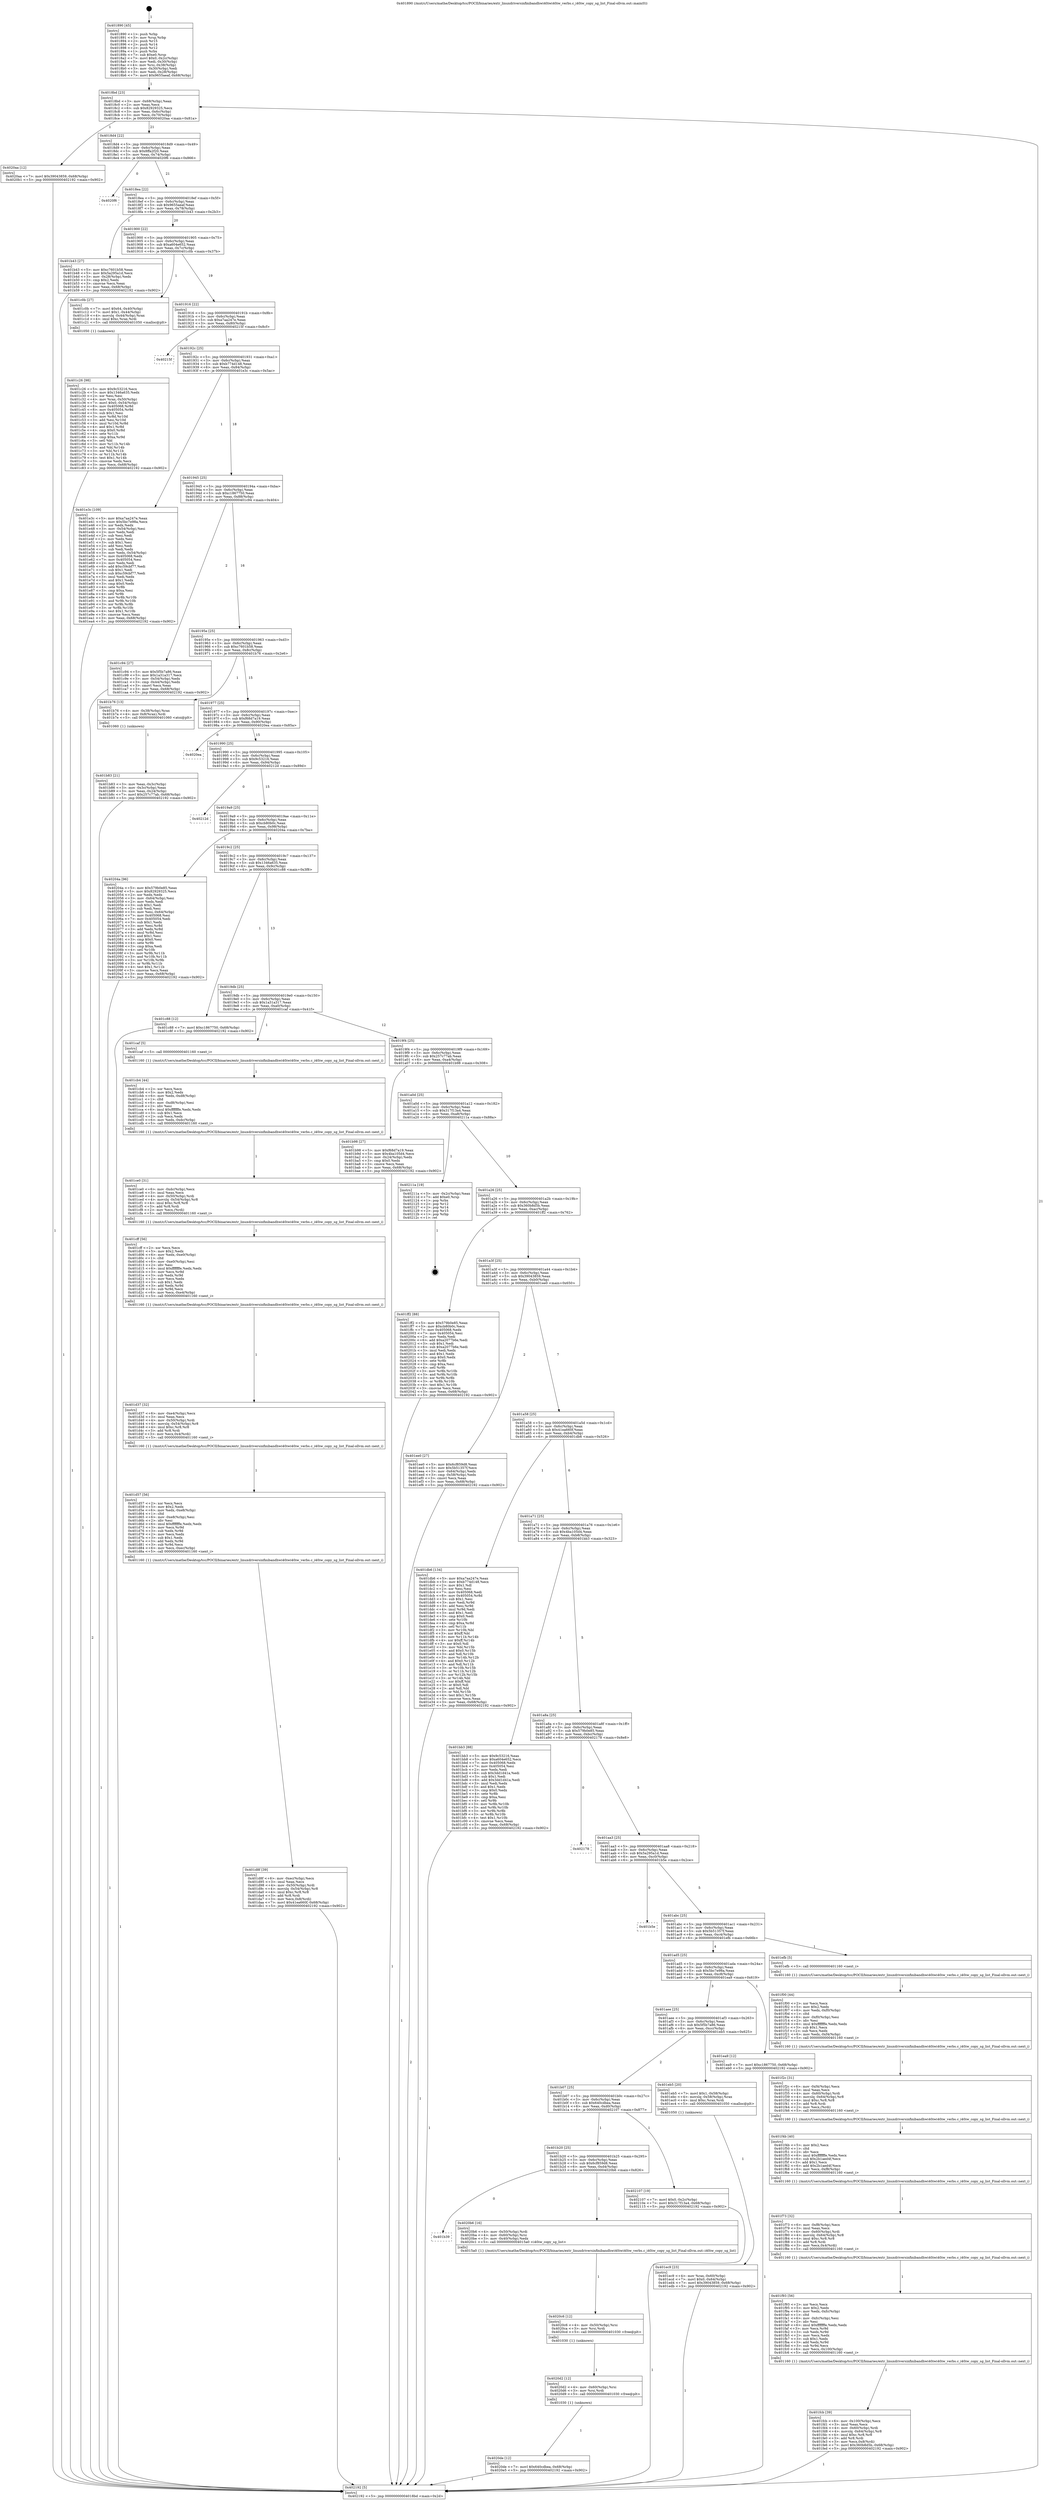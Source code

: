 digraph "0x401890" {
  label = "0x401890 (/mnt/c/Users/mathe/Desktop/tcc/POCII/binaries/extr_linuxdriversinfinibandhwi40iwi40iw_verbs.c_i40iw_copy_sg_list_Final-ollvm.out::main(0))"
  labelloc = "t"
  node[shape=record]

  Entry [label="",width=0.3,height=0.3,shape=circle,fillcolor=black,style=filled]
  "0x4018bd" [label="{
     0x4018bd [23]\l
     | [instrs]\l
     &nbsp;&nbsp;0x4018bd \<+3\>: mov -0x68(%rbp),%eax\l
     &nbsp;&nbsp;0x4018c0 \<+2\>: mov %eax,%ecx\l
     &nbsp;&nbsp;0x4018c2 \<+6\>: sub $0x82929325,%ecx\l
     &nbsp;&nbsp;0x4018c8 \<+3\>: mov %eax,-0x6c(%rbp)\l
     &nbsp;&nbsp;0x4018cb \<+3\>: mov %ecx,-0x70(%rbp)\l
     &nbsp;&nbsp;0x4018ce \<+6\>: je 00000000004020aa \<main+0x81a\>\l
  }"]
  "0x4020aa" [label="{
     0x4020aa [12]\l
     | [instrs]\l
     &nbsp;&nbsp;0x4020aa \<+7\>: movl $0x39043859,-0x68(%rbp)\l
     &nbsp;&nbsp;0x4020b1 \<+5\>: jmp 0000000000402192 \<main+0x902\>\l
  }"]
  "0x4018d4" [label="{
     0x4018d4 [22]\l
     | [instrs]\l
     &nbsp;&nbsp;0x4018d4 \<+5\>: jmp 00000000004018d9 \<main+0x49\>\l
     &nbsp;&nbsp;0x4018d9 \<+3\>: mov -0x6c(%rbp),%eax\l
     &nbsp;&nbsp;0x4018dc \<+5\>: sub $0x8ffa2f20,%eax\l
     &nbsp;&nbsp;0x4018e1 \<+3\>: mov %eax,-0x74(%rbp)\l
     &nbsp;&nbsp;0x4018e4 \<+6\>: je 00000000004020f6 \<main+0x866\>\l
  }"]
  Exit [label="",width=0.3,height=0.3,shape=circle,fillcolor=black,style=filled,peripheries=2]
  "0x4020f6" [label="{
     0x4020f6\l
  }", style=dashed]
  "0x4018ea" [label="{
     0x4018ea [22]\l
     | [instrs]\l
     &nbsp;&nbsp;0x4018ea \<+5\>: jmp 00000000004018ef \<main+0x5f\>\l
     &nbsp;&nbsp;0x4018ef \<+3\>: mov -0x6c(%rbp),%eax\l
     &nbsp;&nbsp;0x4018f2 \<+5\>: sub $0x9655aeaf,%eax\l
     &nbsp;&nbsp;0x4018f7 \<+3\>: mov %eax,-0x78(%rbp)\l
     &nbsp;&nbsp;0x4018fa \<+6\>: je 0000000000401b43 \<main+0x2b3\>\l
  }"]
  "0x4020de" [label="{
     0x4020de [12]\l
     | [instrs]\l
     &nbsp;&nbsp;0x4020de \<+7\>: movl $0x640cdbea,-0x68(%rbp)\l
     &nbsp;&nbsp;0x4020e5 \<+5\>: jmp 0000000000402192 \<main+0x902\>\l
  }"]
  "0x401b43" [label="{
     0x401b43 [27]\l
     | [instrs]\l
     &nbsp;&nbsp;0x401b43 \<+5\>: mov $0xc7601b58,%eax\l
     &nbsp;&nbsp;0x401b48 \<+5\>: mov $0x5a295a1d,%ecx\l
     &nbsp;&nbsp;0x401b4d \<+3\>: mov -0x28(%rbp),%edx\l
     &nbsp;&nbsp;0x401b50 \<+3\>: cmp $0x2,%edx\l
     &nbsp;&nbsp;0x401b53 \<+3\>: cmovne %ecx,%eax\l
     &nbsp;&nbsp;0x401b56 \<+3\>: mov %eax,-0x68(%rbp)\l
     &nbsp;&nbsp;0x401b59 \<+5\>: jmp 0000000000402192 \<main+0x902\>\l
  }"]
  "0x401900" [label="{
     0x401900 [22]\l
     | [instrs]\l
     &nbsp;&nbsp;0x401900 \<+5\>: jmp 0000000000401905 \<main+0x75\>\l
     &nbsp;&nbsp;0x401905 \<+3\>: mov -0x6c(%rbp),%eax\l
     &nbsp;&nbsp;0x401908 \<+5\>: sub $0xa604e652,%eax\l
     &nbsp;&nbsp;0x40190d \<+3\>: mov %eax,-0x7c(%rbp)\l
     &nbsp;&nbsp;0x401910 \<+6\>: je 0000000000401c0b \<main+0x37b\>\l
  }"]
  "0x402192" [label="{
     0x402192 [5]\l
     | [instrs]\l
     &nbsp;&nbsp;0x402192 \<+5\>: jmp 00000000004018bd \<main+0x2d\>\l
  }"]
  "0x401890" [label="{
     0x401890 [45]\l
     | [instrs]\l
     &nbsp;&nbsp;0x401890 \<+1\>: push %rbp\l
     &nbsp;&nbsp;0x401891 \<+3\>: mov %rsp,%rbp\l
     &nbsp;&nbsp;0x401894 \<+2\>: push %r15\l
     &nbsp;&nbsp;0x401896 \<+2\>: push %r14\l
     &nbsp;&nbsp;0x401898 \<+2\>: push %r12\l
     &nbsp;&nbsp;0x40189a \<+1\>: push %rbx\l
     &nbsp;&nbsp;0x40189b \<+7\>: sub $0xe0,%rsp\l
     &nbsp;&nbsp;0x4018a2 \<+7\>: movl $0x0,-0x2c(%rbp)\l
     &nbsp;&nbsp;0x4018a9 \<+3\>: mov %edi,-0x30(%rbp)\l
     &nbsp;&nbsp;0x4018ac \<+4\>: mov %rsi,-0x38(%rbp)\l
     &nbsp;&nbsp;0x4018b0 \<+3\>: mov -0x30(%rbp),%edi\l
     &nbsp;&nbsp;0x4018b3 \<+3\>: mov %edi,-0x28(%rbp)\l
     &nbsp;&nbsp;0x4018b6 \<+7\>: movl $0x9655aeaf,-0x68(%rbp)\l
  }"]
  "0x4020d2" [label="{
     0x4020d2 [12]\l
     | [instrs]\l
     &nbsp;&nbsp;0x4020d2 \<+4\>: mov -0x60(%rbp),%rsi\l
     &nbsp;&nbsp;0x4020d6 \<+3\>: mov %rsi,%rdi\l
     &nbsp;&nbsp;0x4020d9 \<+5\>: call 0000000000401030 \<free@plt\>\l
     | [calls]\l
     &nbsp;&nbsp;0x401030 \{1\} (unknown)\l
  }"]
  "0x401c0b" [label="{
     0x401c0b [27]\l
     | [instrs]\l
     &nbsp;&nbsp;0x401c0b \<+7\>: movl $0x64,-0x40(%rbp)\l
     &nbsp;&nbsp;0x401c12 \<+7\>: movl $0x1,-0x44(%rbp)\l
     &nbsp;&nbsp;0x401c19 \<+4\>: movslq -0x44(%rbp),%rax\l
     &nbsp;&nbsp;0x401c1d \<+4\>: imul $0xc,%rax,%rdi\l
     &nbsp;&nbsp;0x401c21 \<+5\>: call 0000000000401050 \<malloc@plt\>\l
     | [calls]\l
     &nbsp;&nbsp;0x401050 \{1\} (unknown)\l
  }"]
  "0x401916" [label="{
     0x401916 [22]\l
     | [instrs]\l
     &nbsp;&nbsp;0x401916 \<+5\>: jmp 000000000040191b \<main+0x8b\>\l
     &nbsp;&nbsp;0x40191b \<+3\>: mov -0x6c(%rbp),%eax\l
     &nbsp;&nbsp;0x40191e \<+5\>: sub $0xa7aa247e,%eax\l
     &nbsp;&nbsp;0x401923 \<+3\>: mov %eax,-0x80(%rbp)\l
     &nbsp;&nbsp;0x401926 \<+6\>: je 000000000040215f \<main+0x8cf\>\l
  }"]
  "0x4020c6" [label="{
     0x4020c6 [12]\l
     | [instrs]\l
     &nbsp;&nbsp;0x4020c6 \<+4\>: mov -0x50(%rbp),%rsi\l
     &nbsp;&nbsp;0x4020ca \<+3\>: mov %rsi,%rdi\l
     &nbsp;&nbsp;0x4020cd \<+5\>: call 0000000000401030 \<free@plt\>\l
     | [calls]\l
     &nbsp;&nbsp;0x401030 \{1\} (unknown)\l
  }"]
  "0x40215f" [label="{
     0x40215f\l
  }", style=dashed]
  "0x40192c" [label="{
     0x40192c [25]\l
     | [instrs]\l
     &nbsp;&nbsp;0x40192c \<+5\>: jmp 0000000000401931 \<main+0xa1\>\l
     &nbsp;&nbsp;0x401931 \<+3\>: mov -0x6c(%rbp),%eax\l
     &nbsp;&nbsp;0x401934 \<+5\>: sub $0xb774d148,%eax\l
     &nbsp;&nbsp;0x401939 \<+6\>: mov %eax,-0x84(%rbp)\l
     &nbsp;&nbsp;0x40193f \<+6\>: je 0000000000401e3c \<main+0x5ac\>\l
  }"]
  "0x401b39" [label="{
     0x401b39\l
  }", style=dashed]
  "0x401e3c" [label="{
     0x401e3c [109]\l
     | [instrs]\l
     &nbsp;&nbsp;0x401e3c \<+5\>: mov $0xa7aa247e,%eax\l
     &nbsp;&nbsp;0x401e41 \<+5\>: mov $0x5bc7e98a,%ecx\l
     &nbsp;&nbsp;0x401e46 \<+2\>: xor %edx,%edx\l
     &nbsp;&nbsp;0x401e48 \<+3\>: mov -0x54(%rbp),%esi\l
     &nbsp;&nbsp;0x401e4b \<+2\>: mov %edx,%edi\l
     &nbsp;&nbsp;0x401e4d \<+2\>: sub %esi,%edi\l
     &nbsp;&nbsp;0x401e4f \<+2\>: mov %edx,%esi\l
     &nbsp;&nbsp;0x401e51 \<+3\>: sub $0x1,%esi\l
     &nbsp;&nbsp;0x401e54 \<+2\>: add %esi,%edi\l
     &nbsp;&nbsp;0x401e56 \<+2\>: sub %edi,%edx\l
     &nbsp;&nbsp;0x401e58 \<+3\>: mov %edx,-0x54(%rbp)\l
     &nbsp;&nbsp;0x401e5b \<+7\>: mov 0x405068,%edx\l
     &nbsp;&nbsp;0x401e62 \<+7\>: mov 0x405054,%esi\l
     &nbsp;&nbsp;0x401e69 \<+2\>: mov %edx,%edi\l
     &nbsp;&nbsp;0x401e6b \<+6\>: add $0xc59cbf77,%edi\l
     &nbsp;&nbsp;0x401e71 \<+3\>: sub $0x1,%edi\l
     &nbsp;&nbsp;0x401e74 \<+6\>: sub $0xc59cbf77,%edi\l
     &nbsp;&nbsp;0x401e7a \<+3\>: imul %edi,%edx\l
     &nbsp;&nbsp;0x401e7d \<+3\>: and $0x1,%edx\l
     &nbsp;&nbsp;0x401e80 \<+3\>: cmp $0x0,%edx\l
     &nbsp;&nbsp;0x401e83 \<+4\>: sete %r8b\l
     &nbsp;&nbsp;0x401e87 \<+3\>: cmp $0xa,%esi\l
     &nbsp;&nbsp;0x401e8a \<+4\>: setl %r9b\l
     &nbsp;&nbsp;0x401e8e \<+3\>: mov %r8b,%r10b\l
     &nbsp;&nbsp;0x401e91 \<+3\>: and %r9b,%r10b\l
     &nbsp;&nbsp;0x401e94 \<+3\>: xor %r9b,%r8b\l
     &nbsp;&nbsp;0x401e97 \<+3\>: or %r8b,%r10b\l
     &nbsp;&nbsp;0x401e9a \<+4\>: test $0x1,%r10b\l
     &nbsp;&nbsp;0x401e9e \<+3\>: cmovne %ecx,%eax\l
     &nbsp;&nbsp;0x401ea1 \<+3\>: mov %eax,-0x68(%rbp)\l
     &nbsp;&nbsp;0x401ea4 \<+5\>: jmp 0000000000402192 \<main+0x902\>\l
  }"]
  "0x401945" [label="{
     0x401945 [25]\l
     | [instrs]\l
     &nbsp;&nbsp;0x401945 \<+5\>: jmp 000000000040194a \<main+0xba\>\l
     &nbsp;&nbsp;0x40194a \<+3\>: mov -0x6c(%rbp),%eax\l
     &nbsp;&nbsp;0x40194d \<+5\>: sub $0xc1867750,%eax\l
     &nbsp;&nbsp;0x401952 \<+6\>: mov %eax,-0x88(%rbp)\l
     &nbsp;&nbsp;0x401958 \<+6\>: je 0000000000401c94 \<main+0x404\>\l
  }"]
  "0x4020b6" [label="{
     0x4020b6 [16]\l
     | [instrs]\l
     &nbsp;&nbsp;0x4020b6 \<+4\>: mov -0x50(%rbp),%rdi\l
     &nbsp;&nbsp;0x4020ba \<+4\>: mov -0x60(%rbp),%rsi\l
     &nbsp;&nbsp;0x4020be \<+3\>: mov -0x40(%rbp),%edx\l
     &nbsp;&nbsp;0x4020c1 \<+5\>: call 00000000004015a0 \<i40iw_copy_sg_list\>\l
     | [calls]\l
     &nbsp;&nbsp;0x4015a0 \{1\} (/mnt/c/Users/mathe/Desktop/tcc/POCII/binaries/extr_linuxdriversinfinibandhwi40iwi40iw_verbs.c_i40iw_copy_sg_list_Final-ollvm.out::i40iw_copy_sg_list)\l
  }"]
  "0x401c94" [label="{
     0x401c94 [27]\l
     | [instrs]\l
     &nbsp;&nbsp;0x401c94 \<+5\>: mov $0x5f5b7a86,%eax\l
     &nbsp;&nbsp;0x401c99 \<+5\>: mov $0x1a31a317,%ecx\l
     &nbsp;&nbsp;0x401c9e \<+3\>: mov -0x54(%rbp),%edx\l
     &nbsp;&nbsp;0x401ca1 \<+3\>: cmp -0x44(%rbp),%edx\l
     &nbsp;&nbsp;0x401ca4 \<+3\>: cmovl %ecx,%eax\l
     &nbsp;&nbsp;0x401ca7 \<+3\>: mov %eax,-0x68(%rbp)\l
     &nbsp;&nbsp;0x401caa \<+5\>: jmp 0000000000402192 \<main+0x902\>\l
  }"]
  "0x40195e" [label="{
     0x40195e [25]\l
     | [instrs]\l
     &nbsp;&nbsp;0x40195e \<+5\>: jmp 0000000000401963 \<main+0xd3\>\l
     &nbsp;&nbsp;0x401963 \<+3\>: mov -0x6c(%rbp),%eax\l
     &nbsp;&nbsp;0x401966 \<+5\>: sub $0xc7601b58,%eax\l
     &nbsp;&nbsp;0x40196b \<+6\>: mov %eax,-0x8c(%rbp)\l
     &nbsp;&nbsp;0x401971 \<+6\>: je 0000000000401b76 \<main+0x2e6\>\l
  }"]
  "0x401b20" [label="{
     0x401b20 [25]\l
     | [instrs]\l
     &nbsp;&nbsp;0x401b20 \<+5\>: jmp 0000000000401b25 \<main+0x295\>\l
     &nbsp;&nbsp;0x401b25 \<+3\>: mov -0x6c(%rbp),%eax\l
     &nbsp;&nbsp;0x401b28 \<+5\>: sub $0x6cf859d8,%eax\l
     &nbsp;&nbsp;0x401b2d \<+6\>: mov %eax,-0xd4(%rbp)\l
     &nbsp;&nbsp;0x401b33 \<+6\>: je 00000000004020b6 \<main+0x826\>\l
  }"]
  "0x401b76" [label="{
     0x401b76 [13]\l
     | [instrs]\l
     &nbsp;&nbsp;0x401b76 \<+4\>: mov -0x38(%rbp),%rax\l
     &nbsp;&nbsp;0x401b7a \<+4\>: mov 0x8(%rax),%rdi\l
     &nbsp;&nbsp;0x401b7e \<+5\>: call 0000000000401060 \<atoi@plt\>\l
     | [calls]\l
     &nbsp;&nbsp;0x401060 \{1\} (unknown)\l
  }"]
  "0x401977" [label="{
     0x401977 [25]\l
     | [instrs]\l
     &nbsp;&nbsp;0x401977 \<+5\>: jmp 000000000040197c \<main+0xec\>\l
     &nbsp;&nbsp;0x40197c \<+3\>: mov -0x6c(%rbp),%eax\l
     &nbsp;&nbsp;0x40197f \<+5\>: sub $0xf68d7a19,%eax\l
     &nbsp;&nbsp;0x401984 \<+6\>: mov %eax,-0x90(%rbp)\l
     &nbsp;&nbsp;0x40198a \<+6\>: je 00000000004020ea \<main+0x85a\>\l
  }"]
  "0x401b83" [label="{
     0x401b83 [21]\l
     | [instrs]\l
     &nbsp;&nbsp;0x401b83 \<+3\>: mov %eax,-0x3c(%rbp)\l
     &nbsp;&nbsp;0x401b86 \<+3\>: mov -0x3c(%rbp),%eax\l
     &nbsp;&nbsp;0x401b89 \<+3\>: mov %eax,-0x24(%rbp)\l
     &nbsp;&nbsp;0x401b8c \<+7\>: movl $0x257c77ab,-0x68(%rbp)\l
     &nbsp;&nbsp;0x401b93 \<+5\>: jmp 0000000000402192 \<main+0x902\>\l
  }"]
  "0x402107" [label="{
     0x402107 [19]\l
     | [instrs]\l
     &nbsp;&nbsp;0x402107 \<+7\>: movl $0x0,-0x2c(%rbp)\l
     &nbsp;&nbsp;0x40210e \<+7\>: movl $0x317f13a4,-0x68(%rbp)\l
     &nbsp;&nbsp;0x402115 \<+5\>: jmp 0000000000402192 \<main+0x902\>\l
  }"]
  "0x4020ea" [label="{
     0x4020ea\l
  }", style=dashed]
  "0x401990" [label="{
     0x401990 [25]\l
     | [instrs]\l
     &nbsp;&nbsp;0x401990 \<+5\>: jmp 0000000000401995 \<main+0x105\>\l
     &nbsp;&nbsp;0x401995 \<+3\>: mov -0x6c(%rbp),%eax\l
     &nbsp;&nbsp;0x401998 \<+5\>: sub $0x9c53216,%eax\l
     &nbsp;&nbsp;0x40199d \<+6\>: mov %eax,-0x94(%rbp)\l
     &nbsp;&nbsp;0x4019a3 \<+6\>: je 000000000040212d \<main+0x89d\>\l
  }"]
  "0x401fcb" [label="{
     0x401fcb [39]\l
     | [instrs]\l
     &nbsp;&nbsp;0x401fcb \<+6\>: mov -0x100(%rbp),%ecx\l
     &nbsp;&nbsp;0x401fd1 \<+3\>: imul %eax,%ecx\l
     &nbsp;&nbsp;0x401fd4 \<+4\>: mov -0x60(%rbp),%rdi\l
     &nbsp;&nbsp;0x401fd8 \<+4\>: movslq -0x64(%rbp),%r8\l
     &nbsp;&nbsp;0x401fdc \<+4\>: imul $0xc,%r8,%r8\l
     &nbsp;&nbsp;0x401fe0 \<+3\>: add %r8,%rdi\l
     &nbsp;&nbsp;0x401fe3 \<+3\>: mov %ecx,0x8(%rdi)\l
     &nbsp;&nbsp;0x401fe6 \<+7\>: movl $0x360b8d5b,-0x68(%rbp)\l
     &nbsp;&nbsp;0x401fed \<+5\>: jmp 0000000000402192 \<main+0x902\>\l
  }"]
  "0x40212d" [label="{
     0x40212d\l
  }", style=dashed]
  "0x4019a9" [label="{
     0x4019a9 [25]\l
     | [instrs]\l
     &nbsp;&nbsp;0x4019a9 \<+5\>: jmp 00000000004019ae \<main+0x11e\>\l
     &nbsp;&nbsp;0x4019ae \<+3\>: mov -0x6c(%rbp),%eax\l
     &nbsp;&nbsp;0x4019b1 \<+5\>: sub $0xcb80b0c,%eax\l
     &nbsp;&nbsp;0x4019b6 \<+6\>: mov %eax,-0x98(%rbp)\l
     &nbsp;&nbsp;0x4019bc \<+6\>: je 000000000040204a \<main+0x7ba\>\l
  }"]
  "0x401f93" [label="{
     0x401f93 [56]\l
     | [instrs]\l
     &nbsp;&nbsp;0x401f93 \<+2\>: xor %ecx,%ecx\l
     &nbsp;&nbsp;0x401f95 \<+5\>: mov $0x2,%edx\l
     &nbsp;&nbsp;0x401f9a \<+6\>: mov %edx,-0xfc(%rbp)\l
     &nbsp;&nbsp;0x401fa0 \<+1\>: cltd\l
     &nbsp;&nbsp;0x401fa1 \<+6\>: mov -0xfc(%rbp),%esi\l
     &nbsp;&nbsp;0x401fa7 \<+2\>: idiv %esi\l
     &nbsp;&nbsp;0x401fa9 \<+6\>: imul $0xfffffffe,%edx,%edx\l
     &nbsp;&nbsp;0x401faf \<+3\>: mov %ecx,%r9d\l
     &nbsp;&nbsp;0x401fb2 \<+3\>: sub %edx,%r9d\l
     &nbsp;&nbsp;0x401fb5 \<+2\>: mov %ecx,%edx\l
     &nbsp;&nbsp;0x401fb7 \<+3\>: sub $0x1,%edx\l
     &nbsp;&nbsp;0x401fba \<+3\>: add %edx,%r9d\l
     &nbsp;&nbsp;0x401fbd \<+3\>: sub %r9d,%ecx\l
     &nbsp;&nbsp;0x401fc0 \<+6\>: mov %ecx,-0x100(%rbp)\l
     &nbsp;&nbsp;0x401fc6 \<+5\>: call 0000000000401160 \<next_i\>\l
     | [calls]\l
     &nbsp;&nbsp;0x401160 \{1\} (/mnt/c/Users/mathe/Desktop/tcc/POCII/binaries/extr_linuxdriversinfinibandhwi40iwi40iw_verbs.c_i40iw_copy_sg_list_Final-ollvm.out::next_i)\l
  }"]
  "0x40204a" [label="{
     0x40204a [96]\l
     | [instrs]\l
     &nbsp;&nbsp;0x40204a \<+5\>: mov $0x579b0e85,%eax\l
     &nbsp;&nbsp;0x40204f \<+5\>: mov $0x82929325,%ecx\l
     &nbsp;&nbsp;0x402054 \<+2\>: xor %edx,%edx\l
     &nbsp;&nbsp;0x402056 \<+3\>: mov -0x64(%rbp),%esi\l
     &nbsp;&nbsp;0x402059 \<+2\>: mov %edx,%edi\l
     &nbsp;&nbsp;0x40205b \<+3\>: sub $0x1,%edi\l
     &nbsp;&nbsp;0x40205e \<+2\>: sub %edi,%esi\l
     &nbsp;&nbsp;0x402060 \<+3\>: mov %esi,-0x64(%rbp)\l
     &nbsp;&nbsp;0x402063 \<+7\>: mov 0x405068,%esi\l
     &nbsp;&nbsp;0x40206a \<+7\>: mov 0x405054,%edi\l
     &nbsp;&nbsp;0x402071 \<+3\>: sub $0x1,%edx\l
     &nbsp;&nbsp;0x402074 \<+3\>: mov %esi,%r8d\l
     &nbsp;&nbsp;0x402077 \<+3\>: add %edx,%r8d\l
     &nbsp;&nbsp;0x40207a \<+4\>: imul %r8d,%esi\l
     &nbsp;&nbsp;0x40207e \<+3\>: and $0x1,%esi\l
     &nbsp;&nbsp;0x402081 \<+3\>: cmp $0x0,%esi\l
     &nbsp;&nbsp;0x402084 \<+4\>: sete %r9b\l
     &nbsp;&nbsp;0x402088 \<+3\>: cmp $0xa,%edi\l
     &nbsp;&nbsp;0x40208b \<+4\>: setl %r10b\l
     &nbsp;&nbsp;0x40208f \<+3\>: mov %r9b,%r11b\l
     &nbsp;&nbsp;0x402092 \<+3\>: and %r10b,%r11b\l
     &nbsp;&nbsp;0x402095 \<+3\>: xor %r10b,%r9b\l
     &nbsp;&nbsp;0x402098 \<+3\>: or %r9b,%r11b\l
     &nbsp;&nbsp;0x40209b \<+4\>: test $0x1,%r11b\l
     &nbsp;&nbsp;0x40209f \<+3\>: cmovne %ecx,%eax\l
     &nbsp;&nbsp;0x4020a2 \<+3\>: mov %eax,-0x68(%rbp)\l
     &nbsp;&nbsp;0x4020a5 \<+5\>: jmp 0000000000402192 \<main+0x902\>\l
  }"]
  "0x4019c2" [label="{
     0x4019c2 [25]\l
     | [instrs]\l
     &nbsp;&nbsp;0x4019c2 \<+5\>: jmp 00000000004019c7 \<main+0x137\>\l
     &nbsp;&nbsp;0x4019c7 \<+3\>: mov -0x6c(%rbp),%eax\l
     &nbsp;&nbsp;0x4019ca \<+5\>: sub $0x1346a635,%eax\l
     &nbsp;&nbsp;0x4019cf \<+6\>: mov %eax,-0x9c(%rbp)\l
     &nbsp;&nbsp;0x4019d5 \<+6\>: je 0000000000401c88 \<main+0x3f8\>\l
  }"]
  "0x401f73" [label="{
     0x401f73 [32]\l
     | [instrs]\l
     &nbsp;&nbsp;0x401f73 \<+6\>: mov -0xf8(%rbp),%ecx\l
     &nbsp;&nbsp;0x401f79 \<+3\>: imul %eax,%ecx\l
     &nbsp;&nbsp;0x401f7c \<+4\>: mov -0x60(%rbp),%rdi\l
     &nbsp;&nbsp;0x401f80 \<+4\>: movslq -0x64(%rbp),%r8\l
     &nbsp;&nbsp;0x401f84 \<+4\>: imul $0xc,%r8,%r8\l
     &nbsp;&nbsp;0x401f88 \<+3\>: add %r8,%rdi\l
     &nbsp;&nbsp;0x401f8b \<+3\>: mov %ecx,0x4(%rdi)\l
     &nbsp;&nbsp;0x401f8e \<+5\>: call 0000000000401160 \<next_i\>\l
     | [calls]\l
     &nbsp;&nbsp;0x401160 \{1\} (/mnt/c/Users/mathe/Desktop/tcc/POCII/binaries/extr_linuxdriversinfinibandhwi40iwi40iw_verbs.c_i40iw_copy_sg_list_Final-ollvm.out::next_i)\l
  }"]
  "0x401c88" [label="{
     0x401c88 [12]\l
     | [instrs]\l
     &nbsp;&nbsp;0x401c88 \<+7\>: movl $0xc1867750,-0x68(%rbp)\l
     &nbsp;&nbsp;0x401c8f \<+5\>: jmp 0000000000402192 \<main+0x902\>\l
  }"]
  "0x4019db" [label="{
     0x4019db [25]\l
     | [instrs]\l
     &nbsp;&nbsp;0x4019db \<+5\>: jmp 00000000004019e0 \<main+0x150\>\l
     &nbsp;&nbsp;0x4019e0 \<+3\>: mov -0x6c(%rbp),%eax\l
     &nbsp;&nbsp;0x4019e3 \<+5\>: sub $0x1a31a317,%eax\l
     &nbsp;&nbsp;0x4019e8 \<+6\>: mov %eax,-0xa0(%rbp)\l
     &nbsp;&nbsp;0x4019ee \<+6\>: je 0000000000401caf \<main+0x41f\>\l
  }"]
  "0x401f4b" [label="{
     0x401f4b [40]\l
     | [instrs]\l
     &nbsp;&nbsp;0x401f4b \<+5\>: mov $0x2,%ecx\l
     &nbsp;&nbsp;0x401f50 \<+1\>: cltd\l
     &nbsp;&nbsp;0x401f51 \<+2\>: idiv %ecx\l
     &nbsp;&nbsp;0x401f53 \<+6\>: imul $0xfffffffe,%edx,%ecx\l
     &nbsp;&nbsp;0x401f59 \<+6\>: sub $0x2b1aed4f,%ecx\l
     &nbsp;&nbsp;0x401f5f \<+3\>: add $0x1,%ecx\l
     &nbsp;&nbsp;0x401f62 \<+6\>: add $0x2b1aed4f,%ecx\l
     &nbsp;&nbsp;0x401f68 \<+6\>: mov %ecx,-0xf8(%rbp)\l
     &nbsp;&nbsp;0x401f6e \<+5\>: call 0000000000401160 \<next_i\>\l
     | [calls]\l
     &nbsp;&nbsp;0x401160 \{1\} (/mnt/c/Users/mathe/Desktop/tcc/POCII/binaries/extr_linuxdriversinfinibandhwi40iwi40iw_verbs.c_i40iw_copy_sg_list_Final-ollvm.out::next_i)\l
  }"]
  "0x401caf" [label="{
     0x401caf [5]\l
     | [instrs]\l
     &nbsp;&nbsp;0x401caf \<+5\>: call 0000000000401160 \<next_i\>\l
     | [calls]\l
     &nbsp;&nbsp;0x401160 \{1\} (/mnt/c/Users/mathe/Desktop/tcc/POCII/binaries/extr_linuxdriversinfinibandhwi40iwi40iw_verbs.c_i40iw_copy_sg_list_Final-ollvm.out::next_i)\l
  }"]
  "0x4019f4" [label="{
     0x4019f4 [25]\l
     | [instrs]\l
     &nbsp;&nbsp;0x4019f4 \<+5\>: jmp 00000000004019f9 \<main+0x169\>\l
     &nbsp;&nbsp;0x4019f9 \<+3\>: mov -0x6c(%rbp),%eax\l
     &nbsp;&nbsp;0x4019fc \<+5\>: sub $0x257c77ab,%eax\l
     &nbsp;&nbsp;0x401a01 \<+6\>: mov %eax,-0xa4(%rbp)\l
     &nbsp;&nbsp;0x401a07 \<+6\>: je 0000000000401b98 \<main+0x308\>\l
  }"]
  "0x401f2c" [label="{
     0x401f2c [31]\l
     | [instrs]\l
     &nbsp;&nbsp;0x401f2c \<+6\>: mov -0xf4(%rbp),%ecx\l
     &nbsp;&nbsp;0x401f32 \<+3\>: imul %eax,%ecx\l
     &nbsp;&nbsp;0x401f35 \<+4\>: mov -0x60(%rbp),%rdi\l
     &nbsp;&nbsp;0x401f39 \<+4\>: movslq -0x64(%rbp),%r8\l
     &nbsp;&nbsp;0x401f3d \<+4\>: imul $0xc,%r8,%r8\l
     &nbsp;&nbsp;0x401f41 \<+3\>: add %r8,%rdi\l
     &nbsp;&nbsp;0x401f44 \<+2\>: mov %ecx,(%rdi)\l
     &nbsp;&nbsp;0x401f46 \<+5\>: call 0000000000401160 \<next_i\>\l
     | [calls]\l
     &nbsp;&nbsp;0x401160 \{1\} (/mnt/c/Users/mathe/Desktop/tcc/POCII/binaries/extr_linuxdriversinfinibandhwi40iwi40iw_verbs.c_i40iw_copy_sg_list_Final-ollvm.out::next_i)\l
  }"]
  "0x401b98" [label="{
     0x401b98 [27]\l
     | [instrs]\l
     &nbsp;&nbsp;0x401b98 \<+5\>: mov $0xf68d7a19,%eax\l
     &nbsp;&nbsp;0x401b9d \<+5\>: mov $0x4ba105d4,%ecx\l
     &nbsp;&nbsp;0x401ba2 \<+3\>: mov -0x24(%rbp),%edx\l
     &nbsp;&nbsp;0x401ba5 \<+3\>: cmp $0x0,%edx\l
     &nbsp;&nbsp;0x401ba8 \<+3\>: cmove %ecx,%eax\l
     &nbsp;&nbsp;0x401bab \<+3\>: mov %eax,-0x68(%rbp)\l
     &nbsp;&nbsp;0x401bae \<+5\>: jmp 0000000000402192 \<main+0x902\>\l
  }"]
  "0x401a0d" [label="{
     0x401a0d [25]\l
     | [instrs]\l
     &nbsp;&nbsp;0x401a0d \<+5\>: jmp 0000000000401a12 \<main+0x182\>\l
     &nbsp;&nbsp;0x401a12 \<+3\>: mov -0x6c(%rbp),%eax\l
     &nbsp;&nbsp;0x401a15 \<+5\>: sub $0x317f13a4,%eax\l
     &nbsp;&nbsp;0x401a1a \<+6\>: mov %eax,-0xa8(%rbp)\l
     &nbsp;&nbsp;0x401a20 \<+6\>: je 000000000040211a \<main+0x88a\>\l
  }"]
  "0x401f00" [label="{
     0x401f00 [44]\l
     | [instrs]\l
     &nbsp;&nbsp;0x401f00 \<+2\>: xor %ecx,%ecx\l
     &nbsp;&nbsp;0x401f02 \<+5\>: mov $0x2,%edx\l
     &nbsp;&nbsp;0x401f07 \<+6\>: mov %edx,-0xf0(%rbp)\l
     &nbsp;&nbsp;0x401f0d \<+1\>: cltd\l
     &nbsp;&nbsp;0x401f0e \<+6\>: mov -0xf0(%rbp),%esi\l
     &nbsp;&nbsp;0x401f14 \<+2\>: idiv %esi\l
     &nbsp;&nbsp;0x401f16 \<+6\>: imul $0xfffffffe,%edx,%edx\l
     &nbsp;&nbsp;0x401f1c \<+3\>: sub $0x1,%ecx\l
     &nbsp;&nbsp;0x401f1f \<+2\>: sub %ecx,%edx\l
     &nbsp;&nbsp;0x401f21 \<+6\>: mov %edx,-0xf4(%rbp)\l
     &nbsp;&nbsp;0x401f27 \<+5\>: call 0000000000401160 \<next_i\>\l
     | [calls]\l
     &nbsp;&nbsp;0x401160 \{1\} (/mnt/c/Users/mathe/Desktop/tcc/POCII/binaries/extr_linuxdriversinfinibandhwi40iwi40iw_verbs.c_i40iw_copy_sg_list_Final-ollvm.out::next_i)\l
  }"]
  "0x40211a" [label="{
     0x40211a [19]\l
     | [instrs]\l
     &nbsp;&nbsp;0x40211a \<+3\>: mov -0x2c(%rbp),%eax\l
     &nbsp;&nbsp;0x40211d \<+7\>: add $0xe0,%rsp\l
     &nbsp;&nbsp;0x402124 \<+1\>: pop %rbx\l
     &nbsp;&nbsp;0x402125 \<+2\>: pop %r12\l
     &nbsp;&nbsp;0x402127 \<+2\>: pop %r14\l
     &nbsp;&nbsp;0x402129 \<+2\>: pop %r15\l
     &nbsp;&nbsp;0x40212b \<+1\>: pop %rbp\l
     &nbsp;&nbsp;0x40212c \<+1\>: ret\l
  }"]
  "0x401a26" [label="{
     0x401a26 [25]\l
     | [instrs]\l
     &nbsp;&nbsp;0x401a26 \<+5\>: jmp 0000000000401a2b \<main+0x19b\>\l
     &nbsp;&nbsp;0x401a2b \<+3\>: mov -0x6c(%rbp),%eax\l
     &nbsp;&nbsp;0x401a2e \<+5\>: sub $0x360b8d5b,%eax\l
     &nbsp;&nbsp;0x401a33 \<+6\>: mov %eax,-0xac(%rbp)\l
     &nbsp;&nbsp;0x401a39 \<+6\>: je 0000000000401ff2 \<main+0x762\>\l
  }"]
  "0x401ec9" [label="{
     0x401ec9 [23]\l
     | [instrs]\l
     &nbsp;&nbsp;0x401ec9 \<+4\>: mov %rax,-0x60(%rbp)\l
     &nbsp;&nbsp;0x401ecd \<+7\>: movl $0x0,-0x64(%rbp)\l
     &nbsp;&nbsp;0x401ed4 \<+7\>: movl $0x39043859,-0x68(%rbp)\l
     &nbsp;&nbsp;0x401edb \<+5\>: jmp 0000000000402192 \<main+0x902\>\l
  }"]
  "0x401ff2" [label="{
     0x401ff2 [88]\l
     | [instrs]\l
     &nbsp;&nbsp;0x401ff2 \<+5\>: mov $0x579b0e85,%eax\l
     &nbsp;&nbsp;0x401ff7 \<+5\>: mov $0xcb80b0c,%ecx\l
     &nbsp;&nbsp;0x401ffc \<+7\>: mov 0x405068,%edx\l
     &nbsp;&nbsp;0x402003 \<+7\>: mov 0x405054,%esi\l
     &nbsp;&nbsp;0x40200a \<+2\>: mov %edx,%edi\l
     &nbsp;&nbsp;0x40200c \<+6\>: add $0xa2077b6e,%edi\l
     &nbsp;&nbsp;0x402012 \<+3\>: sub $0x1,%edi\l
     &nbsp;&nbsp;0x402015 \<+6\>: sub $0xa2077b6e,%edi\l
     &nbsp;&nbsp;0x40201b \<+3\>: imul %edi,%edx\l
     &nbsp;&nbsp;0x40201e \<+3\>: and $0x1,%edx\l
     &nbsp;&nbsp;0x402021 \<+3\>: cmp $0x0,%edx\l
     &nbsp;&nbsp;0x402024 \<+4\>: sete %r8b\l
     &nbsp;&nbsp;0x402028 \<+3\>: cmp $0xa,%esi\l
     &nbsp;&nbsp;0x40202b \<+4\>: setl %r9b\l
     &nbsp;&nbsp;0x40202f \<+3\>: mov %r8b,%r10b\l
     &nbsp;&nbsp;0x402032 \<+3\>: and %r9b,%r10b\l
     &nbsp;&nbsp;0x402035 \<+3\>: xor %r9b,%r8b\l
     &nbsp;&nbsp;0x402038 \<+3\>: or %r8b,%r10b\l
     &nbsp;&nbsp;0x40203b \<+4\>: test $0x1,%r10b\l
     &nbsp;&nbsp;0x40203f \<+3\>: cmovne %ecx,%eax\l
     &nbsp;&nbsp;0x402042 \<+3\>: mov %eax,-0x68(%rbp)\l
     &nbsp;&nbsp;0x402045 \<+5\>: jmp 0000000000402192 \<main+0x902\>\l
  }"]
  "0x401a3f" [label="{
     0x401a3f [25]\l
     | [instrs]\l
     &nbsp;&nbsp;0x401a3f \<+5\>: jmp 0000000000401a44 \<main+0x1b4\>\l
     &nbsp;&nbsp;0x401a44 \<+3\>: mov -0x6c(%rbp),%eax\l
     &nbsp;&nbsp;0x401a47 \<+5\>: sub $0x39043859,%eax\l
     &nbsp;&nbsp;0x401a4c \<+6\>: mov %eax,-0xb0(%rbp)\l
     &nbsp;&nbsp;0x401a52 \<+6\>: je 0000000000401ee0 \<main+0x650\>\l
  }"]
  "0x401b07" [label="{
     0x401b07 [25]\l
     | [instrs]\l
     &nbsp;&nbsp;0x401b07 \<+5\>: jmp 0000000000401b0c \<main+0x27c\>\l
     &nbsp;&nbsp;0x401b0c \<+3\>: mov -0x6c(%rbp),%eax\l
     &nbsp;&nbsp;0x401b0f \<+5\>: sub $0x640cdbea,%eax\l
     &nbsp;&nbsp;0x401b14 \<+6\>: mov %eax,-0xd0(%rbp)\l
     &nbsp;&nbsp;0x401b1a \<+6\>: je 0000000000402107 \<main+0x877\>\l
  }"]
  "0x401ee0" [label="{
     0x401ee0 [27]\l
     | [instrs]\l
     &nbsp;&nbsp;0x401ee0 \<+5\>: mov $0x6cf859d8,%eax\l
     &nbsp;&nbsp;0x401ee5 \<+5\>: mov $0x5b51357f,%ecx\l
     &nbsp;&nbsp;0x401eea \<+3\>: mov -0x64(%rbp),%edx\l
     &nbsp;&nbsp;0x401eed \<+3\>: cmp -0x58(%rbp),%edx\l
     &nbsp;&nbsp;0x401ef0 \<+3\>: cmovl %ecx,%eax\l
     &nbsp;&nbsp;0x401ef3 \<+3\>: mov %eax,-0x68(%rbp)\l
     &nbsp;&nbsp;0x401ef6 \<+5\>: jmp 0000000000402192 \<main+0x902\>\l
  }"]
  "0x401a58" [label="{
     0x401a58 [25]\l
     | [instrs]\l
     &nbsp;&nbsp;0x401a58 \<+5\>: jmp 0000000000401a5d \<main+0x1cd\>\l
     &nbsp;&nbsp;0x401a5d \<+3\>: mov -0x6c(%rbp),%eax\l
     &nbsp;&nbsp;0x401a60 \<+5\>: sub $0x41ea660f,%eax\l
     &nbsp;&nbsp;0x401a65 \<+6\>: mov %eax,-0xb4(%rbp)\l
     &nbsp;&nbsp;0x401a6b \<+6\>: je 0000000000401db6 \<main+0x526\>\l
  }"]
  "0x401eb5" [label="{
     0x401eb5 [20]\l
     | [instrs]\l
     &nbsp;&nbsp;0x401eb5 \<+7\>: movl $0x1,-0x58(%rbp)\l
     &nbsp;&nbsp;0x401ebc \<+4\>: movslq -0x58(%rbp),%rax\l
     &nbsp;&nbsp;0x401ec0 \<+4\>: imul $0xc,%rax,%rdi\l
     &nbsp;&nbsp;0x401ec4 \<+5\>: call 0000000000401050 \<malloc@plt\>\l
     | [calls]\l
     &nbsp;&nbsp;0x401050 \{1\} (unknown)\l
  }"]
  "0x401db6" [label="{
     0x401db6 [134]\l
     | [instrs]\l
     &nbsp;&nbsp;0x401db6 \<+5\>: mov $0xa7aa247e,%eax\l
     &nbsp;&nbsp;0x401dbb \<+5\>: mov $0xb774d148,%ecx\l
     &nbsp;&nbsp;0x401dc0 \<+2\>: mov $0x1,%dl\l
     &nbsp;&nbsp;0x401dc2 \<+2\>: xor %esi,%esi\l
     &nbsp;&nbsp;0x401dc4 \<+7\>: mov 0x405068,%edi\l
     &nbsp;&nbsp;0x401dcb \<+8\>: mov 0x405054,%r8d\l
     &nbsp;&nbsp;0x401dd3 \<+3\>: sub $0x1,%esi\l
     &nbsp;&nbsp;0x401dd6 \<+3\>: mov %edi,%r9d\l
     &nbsp;&nbsp;0x401dd9 \<+3\>: add %esi,%r9d\l
     &nbsp;&nbsp;0x401ddc \<+4\>: imul %r9d,%edi\l
     &nbsp;&nbsp;0x401de0 \<+3\>: and $0x1,%edi\l
     &nbsp;&nbsp;0x401de3 \<+3\>: cmp $0x0,%edi\l
     &nbsp;&nbsp;0x401de6 \<+4\>: sete %r10b\l
     &nbsp;&nbsp;0x401dea \<+4\>: cmp $0xa,%r8d\l
     &nbsp;&nbsp;0x401dee \<+4\>: setl %r11b\l
     &nbsp;&nbsp;0x401df2 \<+3\>: mov %r10b,%bl\l
     &nbsp;&nbsp;0x401df5 \<+3\>: xor $0xff,%bl\l
     &nbsp;&nbsp;0x401df8 \<+3\>: mov %r11b,%r14b\l
     &nbsp;&nbsp;0x401dfb \<+4\>: xor $0xff,%r14b\l
     &nbsp;&nbsp;0x401dff \<+3\>: xor $0x0,%dl\l
     &nbsp;&nbsp;0x401e02 \<+3\>: mov %bl,%r15b\l
     &nbsp;&nbsp;0x401e05 \<+4\>: and $0x0,%r15b\l
     &nbsp;&nbsp;0x401e09 \<+3\>: and %dl,%r10b\l
     &nbsp;&nbsp;0x401e0c \<+3\>: mov %r14b,%r12b\l
     &nbsp;&nbsp;0x401e0f \<+4\>: and $0x0,%r12b\l
     &nbsp;&nbsp;0x401e13 \<+3\>: and %dl,%r11b\l
     &nbsp;&nbsp;0x401e16 \<+3\>: or %r10b,%r15b\l
     &nbsp;&nbsp;0x401e19 \<+3\>: or %r11b,%r12b\l
     &nbsp;&nbsp;0x401e1c \<+3\>: xor %r12b,%r15b\l
     &nbsp;&nbsp;0x401e1f \<+3\>: or %r14b,%bl\l
     &nbsp;&nbsp;0x401e22 \<+3\>: xor $0xff,%bl\l
     &nbsp;&nbsp;0x401e25 \<+3\>: or $0x0,%dl\l
     &nbsp;&nbsp;0x401e28 \<+2\>: and %dl,%bl\l
     &nbsp;&nbsp;0x401e2a \<+3\>: or %bl,%r15b\l
     &nbsp;&nbsp;0x401e2d \<+4\>: test $0x1,%r15b\l
     &nbsp;&nbsp;0x401e31 \<+3\>: cmovne %ecx,%eax\l
     &nbsp;&nbsp;0x401e34 \<+3\>: mov %eax,-0x68(%rbp)\l
     &nbsp;&nbsp;0x401e37 \<+5\>: jmp 0000000000402192 \<main+0x902\>\l
  }"]
  "0x401a71" [label="{
     0x401a71 [25]\l
     | [instrs]\l
     &nbsp;&nbsp;0x401a71 \<+5\>: jmp 0000000000401a76 \<main+0x1e6\>\l
     &nbsp;&nbsp;0x401a76 \<+3\>: mov -0x6c(%rbp),%eax\l
     &nbsp;&nbsp;0x401a79 \<+5\>: sub $0x4ba105d4,%eax\l
     &nbsp;&nbsp;0x401a7e \<+6\>: mov %eax,-0xb8(%rbp)\l
     &nbsp;&nbsp;0x401a84 \<+6\>: je 0000000000401bb3 \<main+0x323\>\l
  }"]
  "0x401aee" [label="{
     0x401aee [25]\l
     | [instrs]\l
     &nbsp;&nbsp;0x401aee \<+5\>: jmp 0000000000401af3 \<main+0x263\>\l
     &nbsp;&nbsp;0x401af3 \<+3\>: mov -0x6c(%rbp),%eax\l
     &nbsp;&nbsp;0x401af6 \<+5\>: sub $0x5f5b7a86,%eax\l
     &nbsp;&nbsp;0x401afb \<+6\>: mov %eax,-0xcc(%rbp)\l
     &nbsp;&nbsp;0x401b01 \<+6\>: je 0000000000401eb5 \<main+0x625\>\l
  }"]
  "0x401bb3" [label="{
     0x401bb3 [88]\l
     | [instrs]\l
     &nbsp;&nbsp;0x401bb3 \<+5\>: mov $0x9c53216,%eax\l
     &nbsp;&nbsp;0x401bb8 \<+5\>: mov $0xa604e652,%ecx\l
     &nbsp;&nbsp;0x401bbd \<+7\>: mov 0x405068,%edx\l
     &nbsp;&nbsp;0x401bc4 \<+7\>: mov 0x405054,%esi\l
     &nbsp;&nbsp;0x401bcb \<+2\>: mov %edx,%edi\l
     &nbsp;&nbsp;0x401bcd \<+6\>: sub $0x3dd1d41a,%edi\l
     &nbsp;&nbsp;0x401bd3 \<+3\>: sub $0x1,%edi\l
     &nbsp;&nbsp;0x401bd6 \<+6\>: add $0x3dd1d41a,%edi\l
     &nbsp;&nbsp;0x401bdc \<+3\>: imul %edi,%edx\l
     &nbsp;&nbsp;0x401bdf \<+3\>: and $0x1,%edx\l
     &nbsp;&nbsp;0x401be2 \<+3\>: cmp $0x0,%edx\l
     &nbsp;&nbsp;0x401be5 \<+4\>: sete %r8b\l
     &nbsp;&nbsp;0x401be9 \<+3\>: cmp $0xa,%esi\l
     &nbsp;&nbsp;0x401bec \<+4\>: setl %r9b\l
     &nbsp;&nbsp;0x401bf0 \<+3\>: mov %r8b,%r10b\l
     &nbsp;&nbsp;0x401bf3 \<+3\>: and %r9b,%r10b\l
     &nbsp;&nbsp;0x401bf6 \<+3\>: xor %r9b,%r8b\l
     &nbsp;&nbsp;0x401bf9 \<+3\>: or %r8b,%r10b\l
     &nbsp;&nbsp;0x401bfc \<+4\>: test $0x1,%r10b\l
     &nbsp;&nbsp;0x401c00 \<+3\>: cmovne %ecx,%eax\l
     &nbsp;&nbsp;0x401c03 \<+3\>: mov %eax,-0x68(%rbp)\l
     &nbsp;&nbsp;0x401c06 \<+5\>: jmp 0000000000402192 \<main+0x902\>\l
  }"]
  "0x401a8a" [label="{
     0x401a8a [25]\l
     | [instrs]\l
     &nbsp;&nbsp;0x401a8a \<+5\>: jmp 0000000000401a8f \<main+0x1ff\>\l
     &nbsp;&nbsp;0x401a8f \<+3\>: mov -0x6c(%rbp),%eax\l
     &nbsp;&nbsp;0x401a92 \<+5\>: sub $0x579b0e85,%eax\l
     &nbsp;&nbsp;0x401a97 \<+6\>: mov %eax,-0xbc(%rbp)\l
     &nbsp;&nbsp;0x401a9d \<+6\>: je 0000000000402178 \<main+0x8e8\>\l
  }"]
  "0x401c26" [label="{
     0x401c26 [98]\l
     | [instrs]\l
     &nbsp;&nbsp;0x401c26 \<+5\>: mov $0x9c53216,%ecx\l
     &nbsp;&nbsp;0x401c2b \<+5\>: mov $0x1346a635,%edx\l
     &nbsp;&nbsp;0x401c30 \<+2\>: xor %esi,%esi\l
     &nbsp;&nbsp;0x401c32 \<+4\>: mov %rax,-0x50(%rbp)\l
     &nbsp;&nbsp;0x401c36 \<+7\>: movl $0x0,-0x54(%rbp)\l
     &nbsp;&nbsp;0x401c3d \<+8\>: mov 0x405068,%r8d\l
     &nbsp;&nbsp;0x401c45 \<+8\>: mov 0x405054,%r9d\l
     &nbsp;&nbsp;0x401c4d \<+3\>: sub $0x1,%esi\l
     &nbsp;&nbsp;0x401c50 \<+3\>: mov %r8d,%r10d\l
     &nbsp;&nbsp;0x401c53 \<+3\>: add %esi,%r10d\l
     &nbsp;&nbsp;0x401c56 \<+4\>: imul %r10d,%r8d\l
     &nbsp;&nbsp;0x401c5a \<+4\>: and $0x1,%r8d\l
     &nbsp;&nbsp;0x401c5e \<+4\>: cmp $0x0,%r8d\l
     &nbsp;&nbsp;0x401c62 \<+4\>: sete %r11b\l
     &nbsp;&nbsp;0x401c66 \<+4\>: cmp $0xa,%r9d\l
     &nbsp;&nbsp;0x401c6a \<+3\>: setl %bl\l
     &nbsp;&nbsp;0x401c6d \<+3\>: mov %r11b,%r14b\l
     &nbsp;&nbsp;0x401c70 \<+3\>: and %bl,%r14b\l
     &nbsp;&nbsp;0x401c73 \<+3\>: xor %bl,%r11b\l
     &nbsp;&nbsp;0x401c76 \<+3\>: or %r11b,%r14b\l
     &nbsp;&nbsp;0x401c79 \<+4\>: test $0x1,%r14b\l
     &nbsp;&nbsp;0x401c7d \<+3\>: cmovne %edx,%ecx\l
     &nbsp;&nbsp;0x401c80 \<+3\>: mov %ecx,-0x68(%rbp)\l
     &nbsp;&nbsp;0x401c83 \<+5\>: jmp 0000000000402192 \<main+0x902\>\l
  }"]
  "0x401cb4" [label="{
     0x401cb4 [44]\l
     | [instrs]\l
     &nbsp;&nbsp;0x401cb4 \<+2\>: xor %ecx,%ecx\l
     &nbsp;&nbsp;0x401cb6 \<+5\>: mov $0x2,%edx\l
     &nbsp;&nbsp;0x401cbb \<+6\>: mov %edx,-0xd8(%rbp)\l
     &nbsp;&nbsp;0x401cc1 \<+1\>: cltd\l
     &nbsp;&nbsp;0x401cc2 \<+6\>: mov -0xd8(%rbp),%esi\l
     &nbsp;&nbsp;0x401cc8 \<+2\>: idiv %esi\l
     &nbsp;&nbsp;0x401cca \<+6\>: imul $0xfffffffe,%edx,%edx\l
     &nbsp;&nbsp;0x401cd0 \<+3\>: sub $0x1,%ecx\l
     &nbsp;&nbsp;0x401cd3 \<+2\>: sub %ecx,%edx\l
     &nbsp;&nbsp;0x401cd5 \<+6\>: mov %edx,-0xdc(%rbp)\l
     &nbsp;&nbsp;0x401cdb \<+5\>: call 0000000000401160 \<next_i\>\l
     | [calls]\l
     &nbsp;&nbsp;0x401160 \{1\} (/mnt/c/Users/mathe/Desktop/tcc/POCII/binaries/extr_linuxdriversinfinibandhwi40iwi40iw_verbs.c_i40iw_copy_sg_list_Final-ollvm.out::next_i)\l
  }"]
  "0x401ce0" [label="{
     0x401ce0 [31]\l
     | [instrs]\l
     &nbsp;&nbsp;0x401ce0 \<+6\>: mov -0xdc(%rbp),%ecx\l
     &nbsp;&nbsp;0x401ce6 \<+3\>: imul %eax,%ecx\l
     &nbsp;&nbsp;0x401ce9 \<+4\>: mov -0x50(%rbp),%rdi\l
     &nbsp;&nbsp;0x401ced \<+4\>: movslq -0x54(%rbp),%r8\l
     &nbsp;&nbsp;0x401cf1 \<+4\>: imul $0xc,%r8,%r8\l
     &nbsp;&nbsp;0x401cf5 \<+3\>: add %r8,%rdi\l
     &nbsp;&nbsp;0x401cf8 \<+2\>: mov %ecx,(%rdi)\l
     &nbsp;&nbsp;0x401cfa \<+5\>: call 0000000000401160 \<next_i\>\l
     | [calls]\l
     &nbsp;&nbsp;0x401160 \{1\} (/mnt/c/Users/mathe/Desktop/tcc/POCII/binaries/extr_linuxdriversinfinibandhwi40iwi40iw_verbs.c_i40iw_copy_sg_list_Final-ollvm.out::next_i)\l
  }"]
  "0x401cff" [label="{
     0x401cff [56]\l
     | [instrs]\l
     &nbsp;&nbsp;0x401cff \<+2\>: xor %ecx,%ecx\l
     &nbsp;&nbsp;0x401d01 \<+5\>: mov $0x2,%edx\l
     &nbsp;&nbsp;0x401d06 \<+6\>: mov %edx,-0xe0(%rbp)\l
     &nbsp;&nbsp;0x401d0c \<+1\>: cltd\l
     &nbsp;&nbsp;0x401d0d \<+6\>: mov -0xe0(%rbp),%esi\l
     &nbsp;&nbsp;0x401d13 \<+2\>: idiv %esi\l
     &nbsp;&nbsp;0x401d15 \<+6\>: imul $0xfffffffe,%edx,%edx\l
     &nbsp;&nbsp;0x401d1b \<+3\>: mov %ecx,%r9d\l
     &nbsp;&nbsp;0x401d1e \<+3\>: sub %edx,%r9d\l
     &nbsp;&nbsp;0x401d21 \<+2\>: mov %ecx,%edx\l
     &nbsp;&nbsp;0x401d23 \<+3\>: sub $0x1,%edx\l
     &nbsp;&nbsp;0x401d26 \<+3\>: add %edx,%r9d\l
     &nbsp;&nbsp;0x401d29 \<+3\>: sub %r9d,%ecx\l
     &nbsp;&nbsp;0x401d2c \<+6\>: mov %ecx,-0xe4(%rbp)\l
     &nbsp;&nbsp;0x401d32 \<+5\>: call 0000000000401160 \<next_i\>\l
     | [calls]\l
     &nbsp;&nbsp;0x401160 \{1\} (/mnt/c/Users/mathe/Desktop/tcc/POCII/binaries/extr_linuxdriversinfinibandhwi40iwi40iw_verbs.c_i40iw_copy_sg_list_Final-ollvm.out::next_i)\l
  }"]
  "0x401d37" [label="{
     0x401d37 [32]\l
     | [instrs]\l
     &nbsp;&nbsp;0x401d37 \<+6\>: mov -0xe4(%rbp),%ecx\l
     &nbsp;&nbsp;0x401d3d \<+3\>: imul %eax,%ecx\l
     &nbsp;&nbsp;0x401d40 \<+4\>: mov -0x50(%rbp),%rdi\l
     &nbsp;&nbsp;0x401d44 \<+4\>: movslq -0x54(%rbp),%r8\l
     &nbsp;&nbsp;0x401d48 \<+4\>: imul $0xc,%r8,%r8\l
     &nbsp;&nbsp;0x401d4c \<+3\>: add %r8,%rdi\l
     &nbsp;&nbsp;0x401d4f \<+3\>: mov %ecx,0x4(%rdi)\l
     &nbsp;&nbsp;0x401d52 \<+5\>: call 0000000000401160 \<next_i\>\l
     | [calls]\l
     &nbsp;&nbsp;0x401160 \{1\} (/mnt/c/Users/mathe/Desktop/tcc/POCII/binaries/extr_linuxdriversinfinibandhwi40iwi40iw_verbs.c_i40iw_copy_sg_list_Final-ollvm.out::next_i)\l
  }"]
  "0x401d57" [label="{
     0x401d57 [56]\l
     | [instrs]\l
     &nbsp;&nbsp;0x401d57 \<+2\>: xor %ecx,%ecx\l
     &nbsp;&nbsp;0x401d59 \<+5\>: mov $0x2,%edx\l
     &nbsp;&nbsp;0x401d5e \<+6\>: mov %edx,-0xe8(%rbp)\l
     &nbsp;&nbsp;0x401d64 \<+1\>: cltd\l
     &nbsp;&nbsp;0x401d65 \<+6\>: mov -0xe8(%rbp),%esi\l
     &nbsp;&nbsp;0x401d6b \<+2\>: idiv %esi\l
     &nbsp;&nbsp;0x401d6d \<+6\>: imul $0xfffffffe,%edx,%edx\l
     &nbsp;&nbsp;0x401d73 \<+3\>: mov %ecx,%r9d\l
     &nbsp;&nbsp;0x401d76 \<+3\>: sub %edx,%r9d\l
     &nbsp;&nbsp;0x401d79 \<+2\>: mov %ecx,%edx\l
     &nbsp;&nbsp;0x401d7b \<+3\>: sub $0x1,%edx\l
     &nbsp;&nbsp;0x401d7e \<+3\>: add %edx,%r9d\l
     &nbsp;&nbsp;0x401d81 \<+3\>: sub %r9d,%ecx\l
     &nbsp;&nbsp;0x401d84 \<+6\>: mov %ecx,-0xec(%rbp)\l
     &nbsp;&nbsp;0x401d8a \<+5\>: call 0000000000401160 \<next_i\>\l
     | [calls]\l
     &nbsp;&nbsp;0x401160 \{1\} (/mnt/c/Users/mathe/Desktop/tcc/POCII/binaries/extr_linuxdriversinfinibandhwi40iwi40iw_verbs.c_i40iw_copy_sg_list_Final-ollvm.out::next_i)\l
  }"]
  "0x401d8f" [label="{
     0x401d8f [39]\l
     | [instrs]\l
     &nbsp;&nbsp;0x401d8f \<+6\>: mov -0xec(%rbp),%ecx\l
     &nbsp;&nbsp;0x401d95 \<+3\>: imul %eax,%ecx\l
     &nbsp;&nbsp;0x401d98 \<+4\>: mov -0x50(%rbp),%rdi\l
     &nbsp;&nbsp;0x401d9c \<+4\>: movslq -0x54(%rbp),%r8\l
     &nbsp;&nbsp;0x401da0 \<+4\>: imul $0xc,%r8,%r8\l
     &nbsp;&nbsp;0x401da4 \<+3\>: add %r8,%rdi\l
     &nbsp;&nbsp;0x401da7 \<+3\>: mov %ecx,0x8(%rdi)\l
     &nbsp;&nbsp;0x401daa \<+7\>: movl $0x41ea660f,-0x68(%rbp)\l
     &nbsp;&nbsp;0x401db1 \<+5\>: jmp 0000000000402192 \<main+0x902\>\l
  }"]
  "0x401ea9" [label="{
     0x401ea9 [12]\l
     | [instrs]\l
     &nbsp;&nbsp;0x401ea9 \<+7\>: movl $0xc1867750,-0x68(%rbp)\l
     &nbsp;&nbsp;0x401eb0 \<+5\>: jmp 0000000000402192 \<main+0x902\>\l
  }"]
  "0x402178" [label="{
     0x402178\l
  }", style=dashed]
  "0x401aa3" [label="{
     0x401aa3 [25]\l
     | [instrs]\l
     &nbsp;&nbsp;0x401aa3 \<+5\>: jmp 0000000000401aa8 \<main+0x218\>\l
     &nbsp;&nbsp;0x401aa8 \<+3\>: mov -0x6c(%rbp),%eax\l
     &nbsp;&nbsp;0x401aab \<+5\>: sub $0x5a295a1d,%eax\l
     &nbsp;&nbsp;0x401ab0 \<+6\>: mov %eax,-0xc0(%rbp)\l
     &nbsp;&nbsp;0x401ab6 \<+6\>: je 0000000000401b5e \<main+0x2ce\>\l
  }"]
  "0x401ad5" [label="{
     0x401ad5 [25]\l
     | [instrs]\l
     &nbsp;&nbsp;0x401ad5 \<+5\>: jmp 0000000000401ada \<main+0x24a\>\l
     &nbsp;&nbsp;0x401ada \<+3\>: mov -0x6c(%rbp),%eax\l
     &nbsp;&nbsp;0x401add \<+5\>: sub $0x5bc7e98a,%eax\l
     &nbsp;&nbsp;0x401ae2 \<+6\>: mov %eax,-0xc8(%rbp)\l
     &nbsp;&nbsp;0x401ae8 \<+6\>: je 0000000000401ea9 \<main+0x619\>\l
  }"]
  "0x401b5e" [label="{
     0x401b5e\l
  }", style=dashed]
  "0x401abc" [label="{
     0x401abc [25]\l
     | [instrs]\l
     &nbsp;&nbsp;0x401abc \<+5\>: jmp 0000000000401ac1 \<main+0x231\>\l
     &nbsp;&nbsp;0x401ac1 \<+3\>: mov -0x6c(%rbp),%eax\l
     &nbsp;&nbsp;0x401ac4 \<+5\>: sub $0x5b51357f,%eax\l
     &nbsp;&nbsp;0x401ac9 \<+6\>: mov %eax,-0xc4(%rbp)\l
     &nbsp;&nbsp;0x401acf \<+6\>: je 0000000000401efb \<main+0x66b\>\l
  }"]
  "0x401efb" [label="{
     0x401efb [5]\l
     | [instrs]\l
     &nbsp;&nbsp;0x401efb \<+5\>: call 0000000000401160 \<next_i\>\l
     | [calls]\l
     &nbsp;&nbsp;0x401160 \{1\} (/mnt/c/Users/mathe/Desktop/tcc/POCII/binaries/extr_linuxdriversinfinibandhwi40iwi40iw_verbs.c_i40iw_copy_sg_list_Final-ollvm.out::next_i)\l
  }"]
  Entry -> "0x401890" [label=" 1"]
  "0x4018bd" -> "0x4020aa" [label=" 1"]
  "0x4018bd" -> "0x4018d4" [label=" 21"]
  "0x40211a" -> Exit [label=" 1"]
  "0x4018d4" -> "0x4020f6" [label=" 0"]
  "0x4018d4" -> "0x4018ea" [label=" 21"]
  "0x402107" -> "0x402192" [label=" 1"]
  "0x4018ea" -> "0x401b43" [label=" 1"]
  "0x4018ea" -> "0x401900" [label=" 20"]
  "0x401b43" -> "0x402192" [label=" 1"]
  "0x401890" -> "0x4018bd" [label=" 1"]
  "0x402192" -> "0x4018bd" [label=" 21"]
  "0x4020de" -> "0x402192" [label=" 1"]
  "0x401900" -> "0x401c0b" [label=" 1"]
  "0x401900" -> "0x401916" [label=" 19"]
  "0x4020d2" -> "0x4020de" [label=" 1"]
  "0x401916" -> "0x40215f" [label=" 0"]
  "0x401916" -> "0x40192c" [label=" 19"]
  "0x4020c6" -> "0x4020d2" [label=" 1"]
  "0x40192c" -> "0x401e3c" [label=" 1"]
  "0x40192c" -> "0x401945" [label=" 18"]
  "0x4020b6" -> "0x4020c6" [label=" 1"]
  "0x401945" -> "0x401c94" [label=" 2"]
  "0x401945" -> "0x40195e" [label=" 16"]
  "0x401b20" -> "0x401b39" [label=" 0"]
  "0x40195e" -> "0x401b76" [label=" 1"]
  "0x40195e" -> "0x401977" [label=" 15"]
  "0x401b76" -> "0x401b83" [label=" 1"]
  "0x401b83" -> "0x402192" [label=" 1"]
  "0x401b20" -> "0x4020b6" [label=" 1"]
  "0x401977" -> "0x4020ea" [label=" 0"]
  "0x401977" -> "0x401990" [label=" 15"]
  "0x401b07" -> "0x401b20" [label=" 1"]
  "0x401990" -> "0x40212d" [label=" 0"]
  "0x401990" -> "0x4019a9" [label=" 15"]
  "0x401b07" -> "0x402107" [label=" 1"]
  "0x4019a9" -> "0x40204a" [label=" 1"]
  "0x4019a9" -> "0x4019c2" [label=" 14"]
  "0x4020aa" -> "0x402192" [label=" 1"]
  "0x4019c2" -> "0x401c88" [label=" 1"]
  "0x4019c2" -> "0x4019db" [label=" 13"]
  "0x40204a" -> "0x402192" [label=" 1"]
  "0x4019db" -> "0x401caf" [label=" 1"]
  "0x4019db" -> "0x4019f4" [label=" 12"]
  "0x401ff2" -> "0x402192" [label=" 1"]
  "0x4019f4" -> "0x401b98" [label=" 1"]
  "0x4019f4" -> "0x401a0d" [label=" 11"]
  "0x401b98" -> "0x402192" [label=" 1"]
  "0x401fcb" -> "0x402192" [label=" 1"]
  "0x401a0d" -> "0x40211a" [label=" 1"]
  "0x401a0d" -> "0x401a26" [label=" 10"]
  "0x401f93" -> "0x401fcb" [label=" 1"]
  "0x401a26" -> "0x401ff2" [label=" 1"]
  "0x401a26" -> "0x401a3f" [label=" 9"]
  "0x401f73" -> "0x401f93" [label=" 1"]
  "0x401a3f" -> "0x401ee0" [label=" 2"]
  "0x401a3f" -> "0x401a58" [label=" 7"]
  "0x401f4b" -> "0x401f73" [label=" 1"]
  "0x401a58" -> "0x401db6" [label=" 1"]
  "0x401a58" -> "0x401a71" [label=" 6"]
  "0x401f2c" -> "0x401f4b" [label=" 1"]
  "0x401a71" -> "0x401bb3" [label=" 1"]
  "0x401a71" -> "0x401a8a" [label=" 5"]
  "0x401bb3" -> "0x402192" [label=" 1"]
  "0x401c0b" -> "0x401c26" [label=" 1"]
  "0x401c26" -> "0x402192" [label=" 1"]
  "0x401c88" -> "0x402192" [label=" 1"]
  "0x401c94" -> "0x402192" [label=" 2"]
  "0x401caf" -> "0x401cb4" [label=" 1"]
  "0x401cb4" -> "0x401ce0" [label=" 1"]
  "0x401ce0" -> "0x401cff" [label=" 1"]
  "0x401cff" -> "0x401d37" [label=" 1"]
  "0x401d37" -> "0x401d57" [label=" 1"]
  "0x401d57" -> "0x401d8f" [label=" 1"]
  "0x401d8f" -> "0x402192" [label=" 1"]
  "0x401db6" -> "0x402192" [label=" 1"]
  "0x401e3c" -> "0x402192" [label=" 1"]
  "0x401efb" -> "0x401f00" [label=" 1"]
  "0x401a8a" -> "0x402178" [label=" 0"]
  "0x401a8a" -> "0x401aa3" [label=" 5"]
  "0x401ee0" -> "0x402192" [label=" 2"]
  "0x401aa3" -> "0x401b5e" [label=" 0"]
  "0x401aa3" -> "0x401abc" [label=" 5"]
  "0x401eb5" -> "0x401ec9" [label=" 1"]
  "0x401abc" -> "0x401efb" [label=" 1"]
  "0x401abc" -> "0x401ad5" [label=" 4"]
  "0x401ec9" -> "0x402192" [label=" 1"]
  "0x401ad5" -> "0x401ea9" [label=" 1"]
  "0x401ad5" -> "0x401aee" [label=" 3"]
  "0x401ea9" -> "0x402192" [label=" 1"]
  "0x401f00" -> "0x401f2c" [label=" 1"]
  "0x401aee" -> "0x401eb5" [label=" 1"]
  "0x401aee" -> "0x401b07" [label=" 2"]
}
